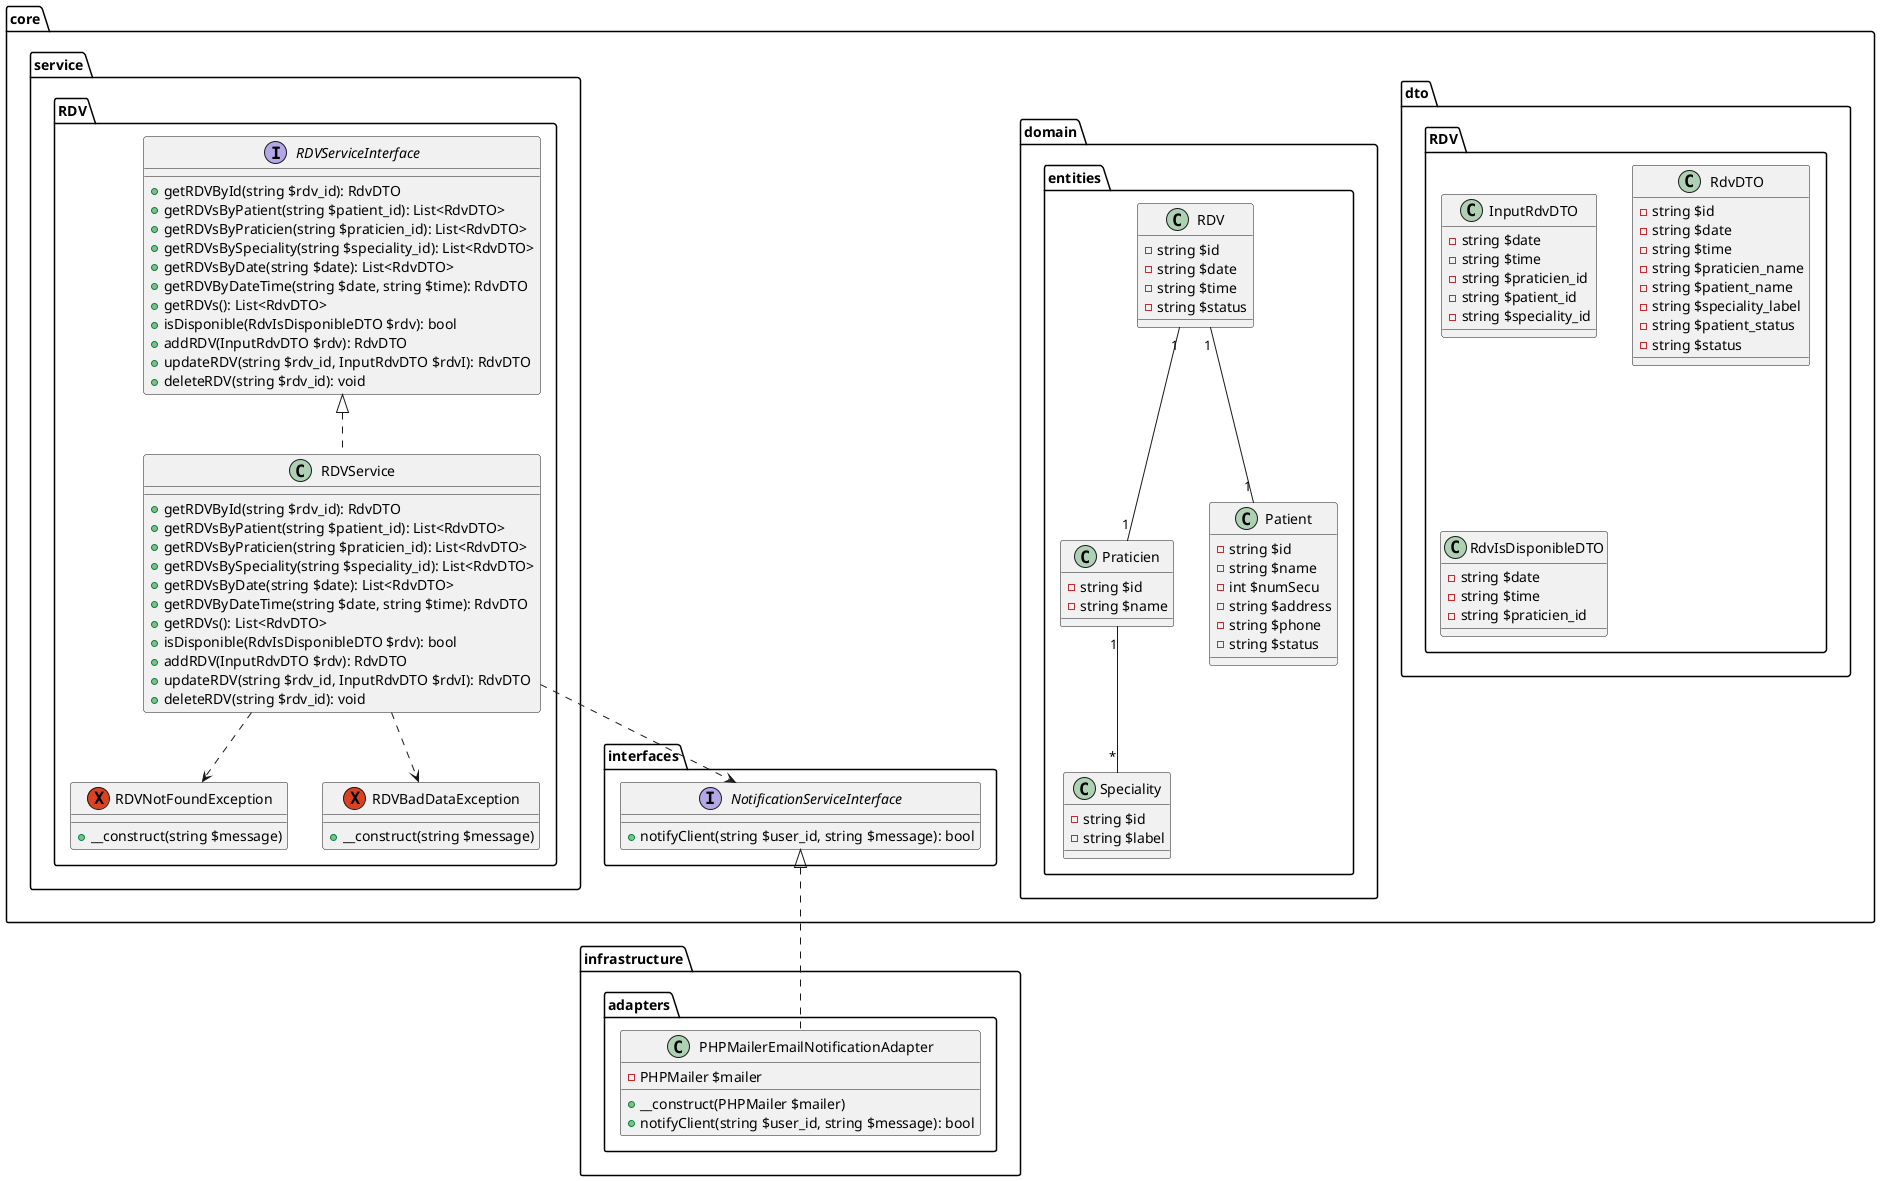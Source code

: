 @startuml
package "core"{
    package "dto"{
        package "RDV"{
            class "InputRdvDTO"{
                - string $date
                - string $time
                - string $praticien_id
                - string $patient_id
                - string $speciality_id
            }
            class "RdvDTO"{
                - string $id
                - string $date
                - string $time
                - string $praticien_name
                - string $patient_name
                - string $speciality_label
                - string $patient_status
                - string $status
            }
            class "RdvIsDisponibleDTO"{
                - string $date
                - string $time
                - string $praticien_id
            }

        }
    }
    package "domain"{
        package "entities"{
            class "RDV"{
                - string $id
                - string $date
                - string $time
                - string $status
            }
            class "Praticien"{
                - string $id
                - string $name
            }
            class "Patient"{
                - string $id
                - string $name
                - int $numSecu
                - string $address
                - string $phone
                - string $status
            }
            class "Speciality"{
                - string $id
                - string $label
            }
            "Praticien" "1"--"*" "Speciality"
            "RDV" "1"--"1" "Praticien"
            "RDV" "1"--"1" "Patient"
        }
    }
    package "service"{

            package "RDV"{
                interface "RDVServiceInterface"{
                    + getRDVById(string $rdv_id): RdvDTO
                    + getRDVsByPatient(string $patient_id): List<RdvDTO>
                    + getRDVsByPraticien(string $praticien_id): List<RdvDTO>
                    + getRDVsBySpeciality(string $speciality_id): List<RdvDTO>
                    + getRDVsByDate(string $date): List<RdvDTO>
                    + getRDVByDateTime(string $date, string $time): RdvDTO
                    + getRDVs(): List<RdvDTO>
                    + isDisponible(RdvIsDisponibleDTO $rdv): bool
                    + addRDV(InputRdvDTO $rdv): RdvDTO
                    + updateRDV(string $rdv_id, InputRdvDTO $rdvI): RdvDTO
                    + deleteRDV(string $rdv_id): void
                }
                class "RDVService"{
                    + getRDVById(string $rdv_id): RdvDTO
                    + getRDVsByPatient(string $patient_id): List<RdvDTO>
                    + getRDVsByPraticien(string $praticien_id): List<RdvDTO>
                    + getRDVsBySpeciality(string $speciality_id): List<RdvDTO>
                    + getRDVsByDate(string $date): List<RdvDTO>
                    + getRDVByDateTime(string $date, string $time): RdvDTO
                    + getRDVs(): List<RdvDTO>
                    + isDisponible(RdvIsDisponibleDTO $rdv): bool
                    + addRDV(InputRdvDTO $rdv): RdvDTO
                    + updateRDV(string $rdv_id, InputRdvDTO $rdvI): RdvDTO
                    + deleteRDV(string $rdv_id): void
                }
                exception "RDVNotFoundException"{
                    + __construct(string $message)
                }
                exception "RDVBadDataException"{
                    + __construct(string $message)
                }
                "RDVService" ..up|> "RDVServiceInterface"
                "RDVService" ..> "RDVNotFoundException"
                "RDVService" ..> "RDVBadDataException"
            }
    }

    package "interfaces"{
        interface "NotificationServiceInterface"{
            + notifyClient(string $user_id, string $message): bool
        }
    }

}

package "infrastructure"{
    package "adapters"{
        class "PHPMailerEmailNotificationAdapter"{
            - PHPMailer $mailer
            + __construct(PHPMailer $mailer)
            + notifyClient(string $user_id, string $message): bool
        }

    }
    "PHPMailerEmailNotificationAdapter" ..up|> "NotificationServiceInterface"
}
"RDVService" ..> "NotificationServiceInterface"
@enduml
